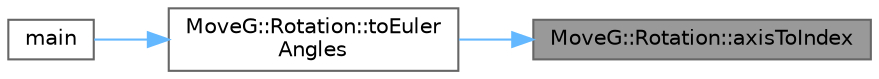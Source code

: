 digraph "MoveG::Rotation::axisToIndex"
{
 // INTERACTIVE_SVG=YES
 // LATEX_PDF_SIZE
  bgcolor="transparent";
  edge [fontname=Helvetica,fontsize=10,labelfontname=Helvetica,labelfontsize=10];
  node [fontname=Helvetica,fontsize=10,shape=box,height=0.2,width=0.4];
  rankdir="RL";
  Node1 [id="Node000001",label="MoveG::Rotation::axisToIndex",height=0.2,width=0.4,color="gray40", fillcolor="grey60", style="filled", fontcolor="black",tooltip="Converts an axis character to index."];
  Node1 -> Node2 [id="edge1_Node000001_Node000002",dir="back",color="steelblue1",style="solid",tooltip=" "];
  Node2 [id="Node000002",label="MoveG::Rotation::toEuler\lAngles",height=0.2,width=0.4,color="grey40", fillcolor="white", style="filled",URL="$classMoveG_1_1Rotation.html#af38c67dba00c1b866a04c7f9db24d847",tooltip="Converts the rotation to Euler angles."];
  Node2 -> Node3 [id="edge2_Node000002_Node000003",dir="back",color="steelblue1",style="solid",tooltip=" "];
  Node3 [id="Node000003",label="main",height=0.2,width=0.4,color="grey40", fillcolor="white", style="filled",URL="$rotation__example_8cpp.html#ae66f6b31b5ad750f1fe042a706a4e3d4",tooltip=" "];
}
